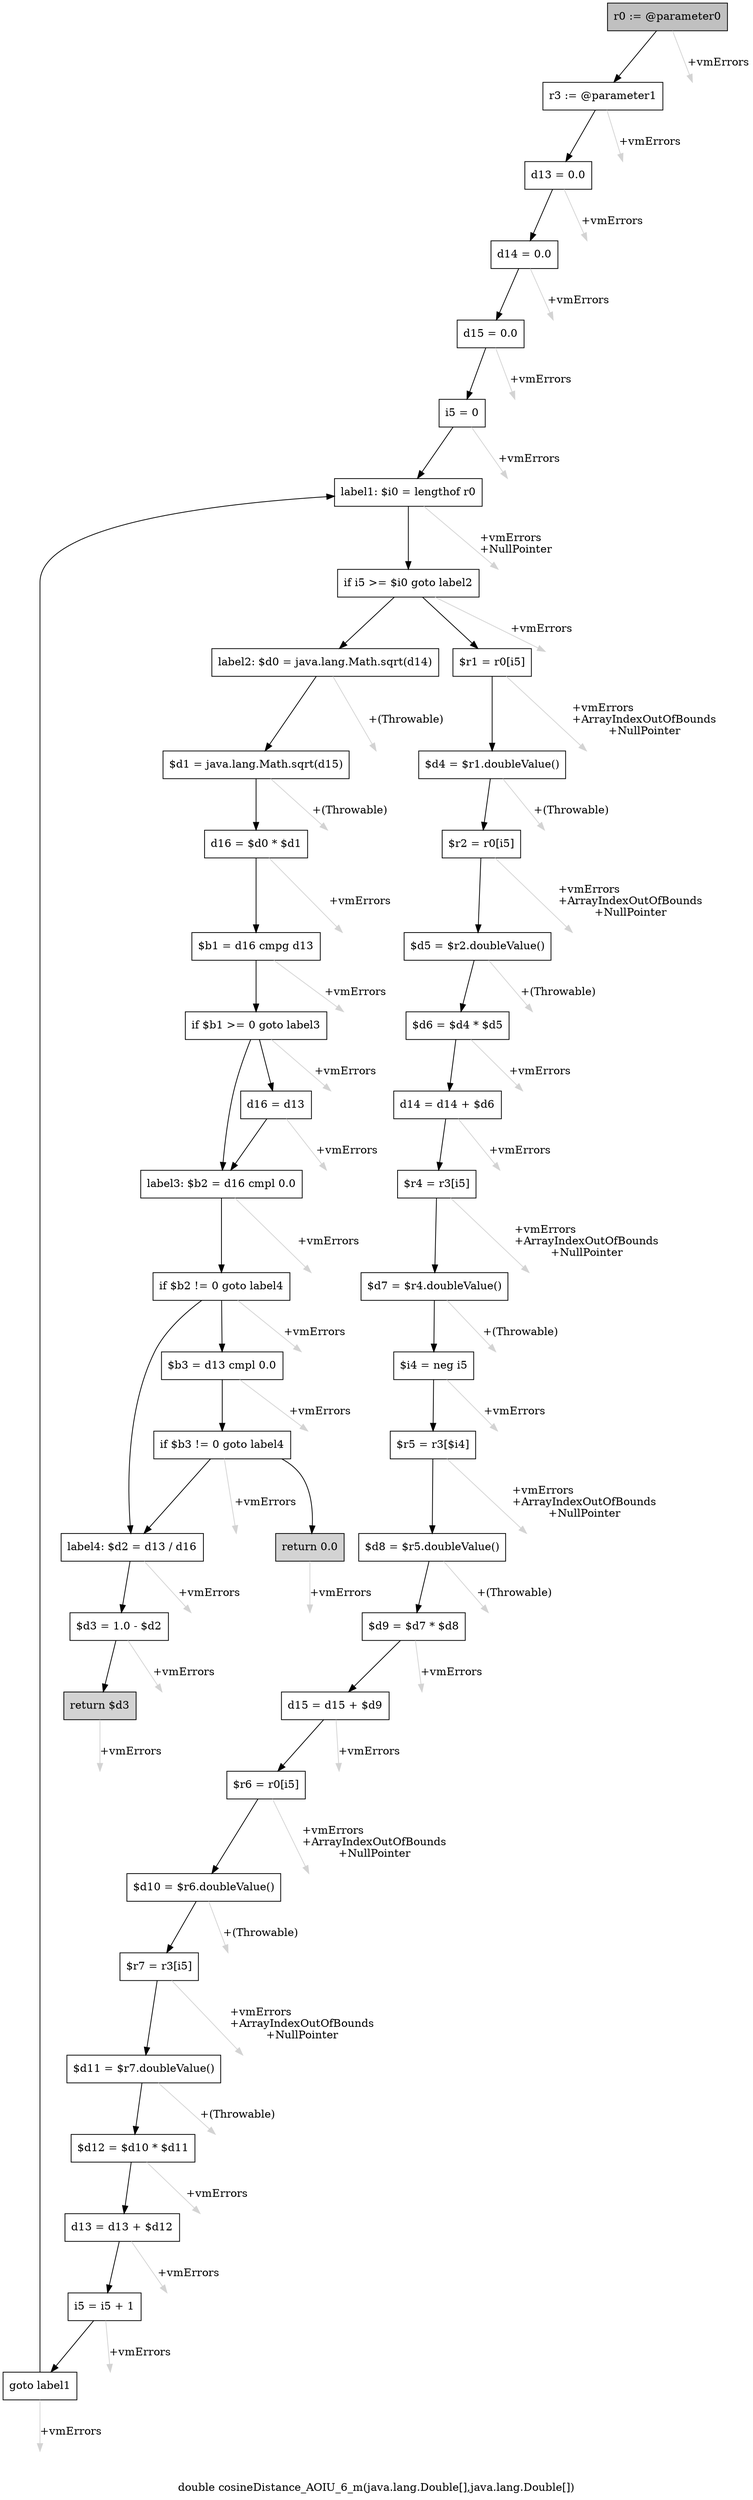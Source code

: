digraph "double cosineDistance_AOIU_6_m(java.lang.Double[],java.lang.Double[])" {
    label="double cosineDistance_AOIU_6_m(java.lang.Double[],java.lang.Double[])";
    node [shape=box];
    "0" [style=filled,fillcolor=gray,label="r0 := @parameter0",];
    "1" [label="r3 := @parameter1",];
    "0"->"1" [color=black,];
    "43" [style=invis,label="Esc",];
    "0"->"43" [color=lightgray,label="\l+vmErrors",];
    "2" [label="d13 = 0.0",];
    "1"->"2" [color=black,];
    "44" [style=invis,label="Esc",];
    "1"->"44" [color=lightgray,label="\l+vmErrors",];
    "3" [label="d14 = 0.0",];
    "2"->"3" [color=black,];
    "45" [style=invis,label="Esc",];
    "2"->"45" [color=lightgray,label="\l+vmErrors",];
    "4" [label="d15 = 0.0",];
    "3"->"4" [color=black,];
    "46" [style=invis,label="Esc",];
    "3"->"46" [color=lightgray,label="\l+vmErrors",];
    "5" [label="i5 = 0",];
    "4"->"5" [color=black,];
    "47" [style=invis,label="Esc",];
    "4"->"47" [color=lightgray,label="\l+vmErrors",];
    "6" [label="label1: $i0 = lengthof r0",];
    "5"->"6" [color=black,];
    "48" [style=invis,label="Esc",];
    "5"->"48" [color=lightgray,label="\l+vmErrors",];
    "7" [label="if i5 >= $i0 goto label2",];
    "6"->"7" [color=black,];
    "49" [style=invis,label="Esc",];
    "6"->"49" [color=lightgray,label="\l+vmErrors\l+NullPointer",];
    "8" [label="$r1 = r0[i5]",];
    "7"->"8" [color=black,];
    "29" [label="label2: $d0 = java.lang.Math.sqrt(d14)",];
    "7"->"29" [color=black,];
    "50" [style=invis,label="Esc",];
    "7"->"50" [color=lightgray,label="\l+vmErrors",];
    "9" [label="$d4 = $r1.doubleValue()",];
    "8"->"9" [color=black,];
    "51" [style=invis,label="Esc",];
    "8"->"51" [color=lightgray,label="\l+vmErrors\l+ArrayIndexOutOfBounds\l+NullPointer",];
    "10" [label="$r2 = r0[i5]",];
    "9"->"10" [color=black,];
    "52" [style=invis,label="Esc",];
    "9"->"52" [color=lightgray,label="\l+(Throwable)",];
    "11" [label="$d5 = $r2.doubleValue()",];
    "10"->"11" [color=black,];
    "53" [style=invis,label="Esc",];
    "10"->"53" [color=lightgray,label="\l+vmErrors\l+ArrayIndexOutOfBounds\l+NullPointer",];
    "12" [label="$d6 = $d4 * $d5",];
    "11"->"12" [color=black,];
    "54" [style=invis,label="Esc",];
    "11"->"54" [color=lightgray,label="\l+(Throwable)",];
    "13" [label="d14 = d14 + $d6",];
    "12"->"13" [color=black,];
    "55" [style=invis,label="Esc",];
    "12"->"55" [color=lightgray,label="\l+vmErrors",];
    "14" [label="$r4 = r3[i5]",];
    "13"->"14" [color=black,];
    "56" [style=invis,label="Esc",];
    "13"->"56" [color=lightgray,label="\l+vmErrors",];
    "15" [label="$d7 = $r4.doubleValue()",];
    "14"->"15" [color=black,];
    "57" [style=invis,label="Esc",];
    "14"->"57" [color=lightgray,label="\l+vmErrors\l+ArrayIndexOutOfBounds\l+NullPointer",];
    "16" [label="$i4 = neg i5",];
    "15"->"16" [color=black,];
    "58" [style=invis,label="Esc",];
    "15"->"58" [color=lightgray,label="\l+(Throwable)",];
    "17" [label="$r5 = r3[$i4]",];
    "16"->"17" [color=black,];
    "59" [style=invis,label="Esc",];
    "16"->"59" [color=lightgray,label="\l+vmErrors",];
    "18" [label="$d8 = $r5.doubleValue()",];
    "17"->"18" [color=black,];
    "60" [style=invis,label="Esc",];
    "17"->"60" [color=lightgray,label="\l+vmErrors\l+ArrayIndexOutOfBounds\l+NullPointer",];
    "19" [label="$d9 = $d7 * $d8",];
    "18"->"19" [color=black,];
    "61" [style=invis,label="Esc",];
    "18"->"61" [color=lightgray,label="\l+(Throwable)",];
    "20" [label="d15 = d15 + $d9",];
    "19"->"20" [color=black,];
    "62" [style=invis,label="Esc",];
    "19"->"62" [color=lightgray,label="\l+vmErrors",];
    "21" [label="$r6 = r0[i5]",];
    "20"->"21" [color=black,];
    "63" [style=invis,label="Esc",];
    "20"->"63" [color=lightgray,label="\l+vmErrors",];
    "22" [label="$d10 = $r6.doubleValue()",];
    "21"->"22" [color=black,];
    "64" [style=invis,label="Esc",];
    "21"->"64" [color=lightgray,label="\l+vmErrors\l+ArrayIndexOutOfBounds\l+NullPointer",];
    "23" [label="$r7 = r3[i5]",];
    "22"->"23" [color=black,];
    "65" [style=invis,label="Esc",];
    "22"->"65" [color=lightgray,label="\l+(Throwable)",];
    "24" [label="$d11 = $r7.doubleValue()",];
    "23"->"24" [color=black,];
    "66" [style=invis,label="Esc",];
    "23"->"66" [color=lightgray,label="\l+vmErrors\l+ArrayIndexOutOfBounds\l+NullPointer",];
    "25" [label="$d12 = $d10 * $d11",];
    "24"->"25" [color=black,];
    "67" [style=invis,label="Esc",];
    "24"->"67" [color=lightgray,label="\l+(Throwable)",];
    "26" [label="d13 = d13 + $d12",];
    "25"->"26" [color=black,];
    "68" [style=invis,label="Esc",];
    "25"->"68" [color=lightgray,label="\l+vmErrors",];
    "27" [label="i5 = i5 + 1",];
    "26"->"27" [color=black,];
    "69" [style=invis,label="Esc",];
    "26"->"69" [color=lightgray,label="\l+vmErrors",];
    "28" [label="goto label1",];
    "27"->"28" [color=black,];
    "70" [style=invis,label="Esc",];
    "27"->"70" [color=lightgray,label="\l+vmErrors",];
    "28"->"6" [color=black,];
    "71" [style=invis,label="Esc",];
    "28"->"71" [color=lightgray,label="\l+vmErrors",];
    "30" [label="$d1 = java.lang.Math.sqrt(d15)",];
    "29"->"30" [color=black,];
    "72" [style=invis,label="Esc",];
    "29"->"72" [color=lightgray,label="\l+(Throwable)",];
    "31" [label="d16 = $d0 * $d1",];
    "30"->"31" [color=black,];
    "73" [style=invis,label="Esc",];
    "30"->"73" [color=lightgray,label="\l+(Throwable)",];
    "32" [label="$b1 = d16 cmpg d13",];
    "31"->"32" [color=black,];
    "74" [style=invis,label="Esc",];
    "31"->"74" [color=lightgray,label="\l+vmErrors",];
    "33" [label="if $b1 >= 0 goto label3",];
    "32"->"33" [color=black,];
    "75" [style=invis,label="Esc",];
    "32"->"75" [color=lightgray,label="\l+vmErrors",];
    "34" [label="d16 = d13",];
    "33"->"34" [color=black,];
    "35" [label="label3: $b2 = d16 cmpl 0.0",];
    "33"->"35" [color=black,];
    "76" [style=invis,label="Esc",];
    "33"->"76" [color=lightgray,label="\l+vmErrors",];
    "34"->"35" [color=black,];
    "77" [style=invis,label="Esc",];
    "34"->"77" [color=lightgray,label="\l+vmErrors",];
    "36" [label="if $b2 != 0 goto label4",];
    "35"->"36" [color=black,];
    "78" [style=invis,label="Esc",];
    "35"->"78" [color=lightgray,label="\l+vmErrors",];
    "37" [label="$b3 = d13 cmpl 0.0",];
    "36"->"37" [color=black,];
    "40" [label="label4: $d2 = d13 / d16",];
    "36"->"40" [color=black,];
    "79" [style=invis,label="Esc",];
    "36"->"79" [color=lightgray,label="\l+vmErrors",];
    "38" [label="if $b3 != 0 goto label4",];
    "37"->"38" [color=black,];
    "80" [style=invis,label="Esc",];
    "37"->"80" [color=lightgray,label="\l+vmErrors",];
    "39" [style=filled,fillcolor=lightgray,label="return 0.0",];
    "38"->"39" [color=black,];
    "38"->"40" [color=black,];
    "81" [style=invis,label="Esc",];
    "38"->"81" [color=lightgray,label="\l+vmErrors",];
    "82" [style=invis,label="Esc",];
    "39"->"82" [color=lightgray,label="\l+vmErrors",];
    "41" [label="$d3 = 1.0 - $d2",];
    "40"->"41" [color=black,];
    "83" [style=invis,label="Esc",];
    "40"->"83" [color=lightgray,label="\l+vmErrors",];
    "42" [style=filled,fillcolor=lightgray,label="return $d3",];
    "41"->"42" [color=black,];
    "84" [style=invis,label="Esc",];
    "41"->"84" [color=lightgray,label="\l+vmErrors",];
    "85" [style=invis,label="Esc",];
    "42"->"85" [color=lightgray,label="\l+vmErrors",];
}
